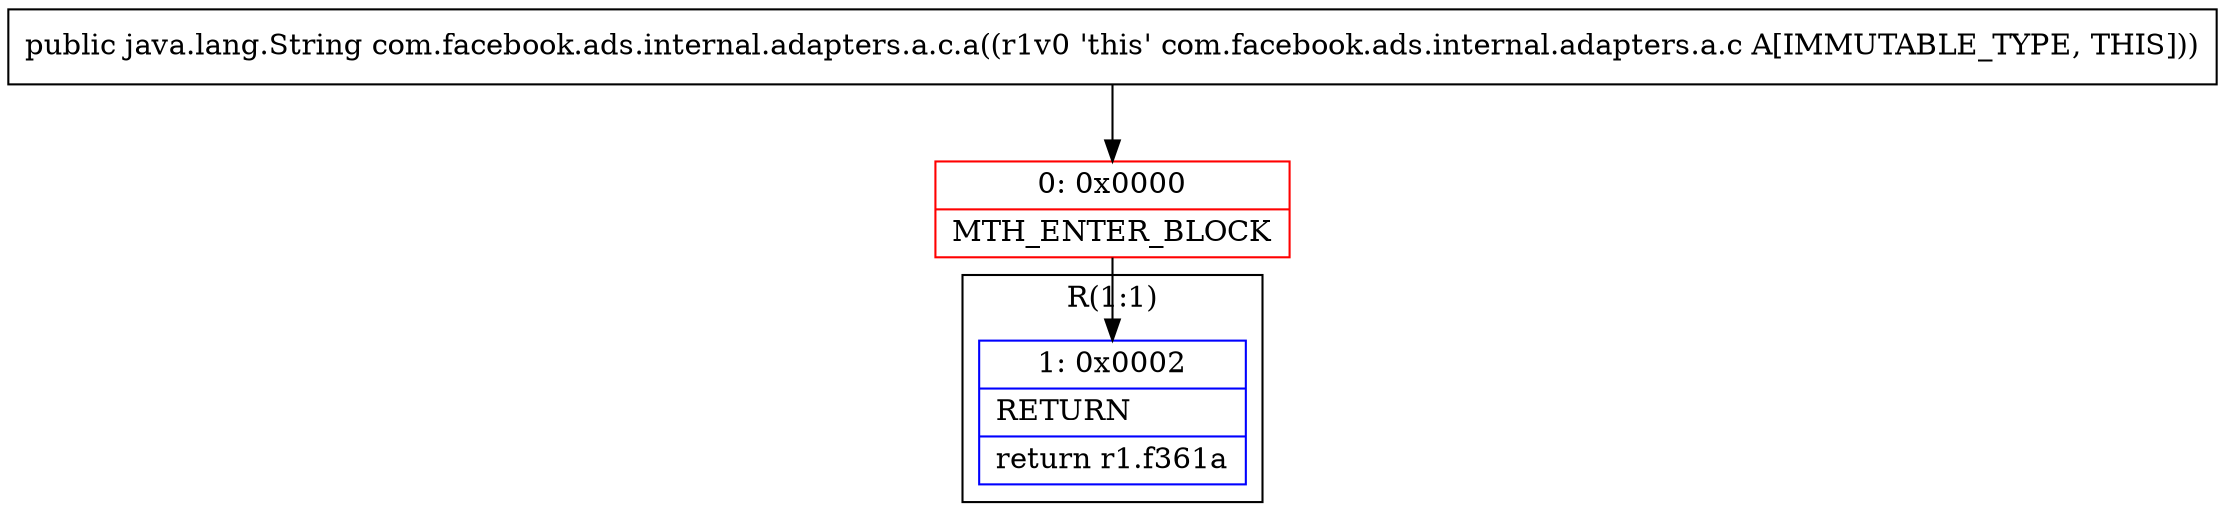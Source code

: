 digraph "CFG forcom.facebook.ads.internal.adapters.a.c.a()Ljava\/lang\/String;" {
subgraph cluster_Region_754864116 {
label = "R(1:1)";
node [shape=record,color=blue];
Node_1 [shape=record,label="{1\:\ 0x0002|RETURN\l|return r1.f361a\l}"];
}
Node_0 [shape=record,color=red,label="{0\:\ 0x0000|MTH_ENTER_BLOCK\l}"];
MethodNode[shape=record,label="{public java.lang.String com.facebook.ads.internal.adapters.a.c.a((r1v0 'this' com.facebook.ads.internal.adapters.a.c A[IMMUTABLE_TYPE, THIS])) }"];
MethodNode -> Node_0;
Node_0 -> Node_1;
}

